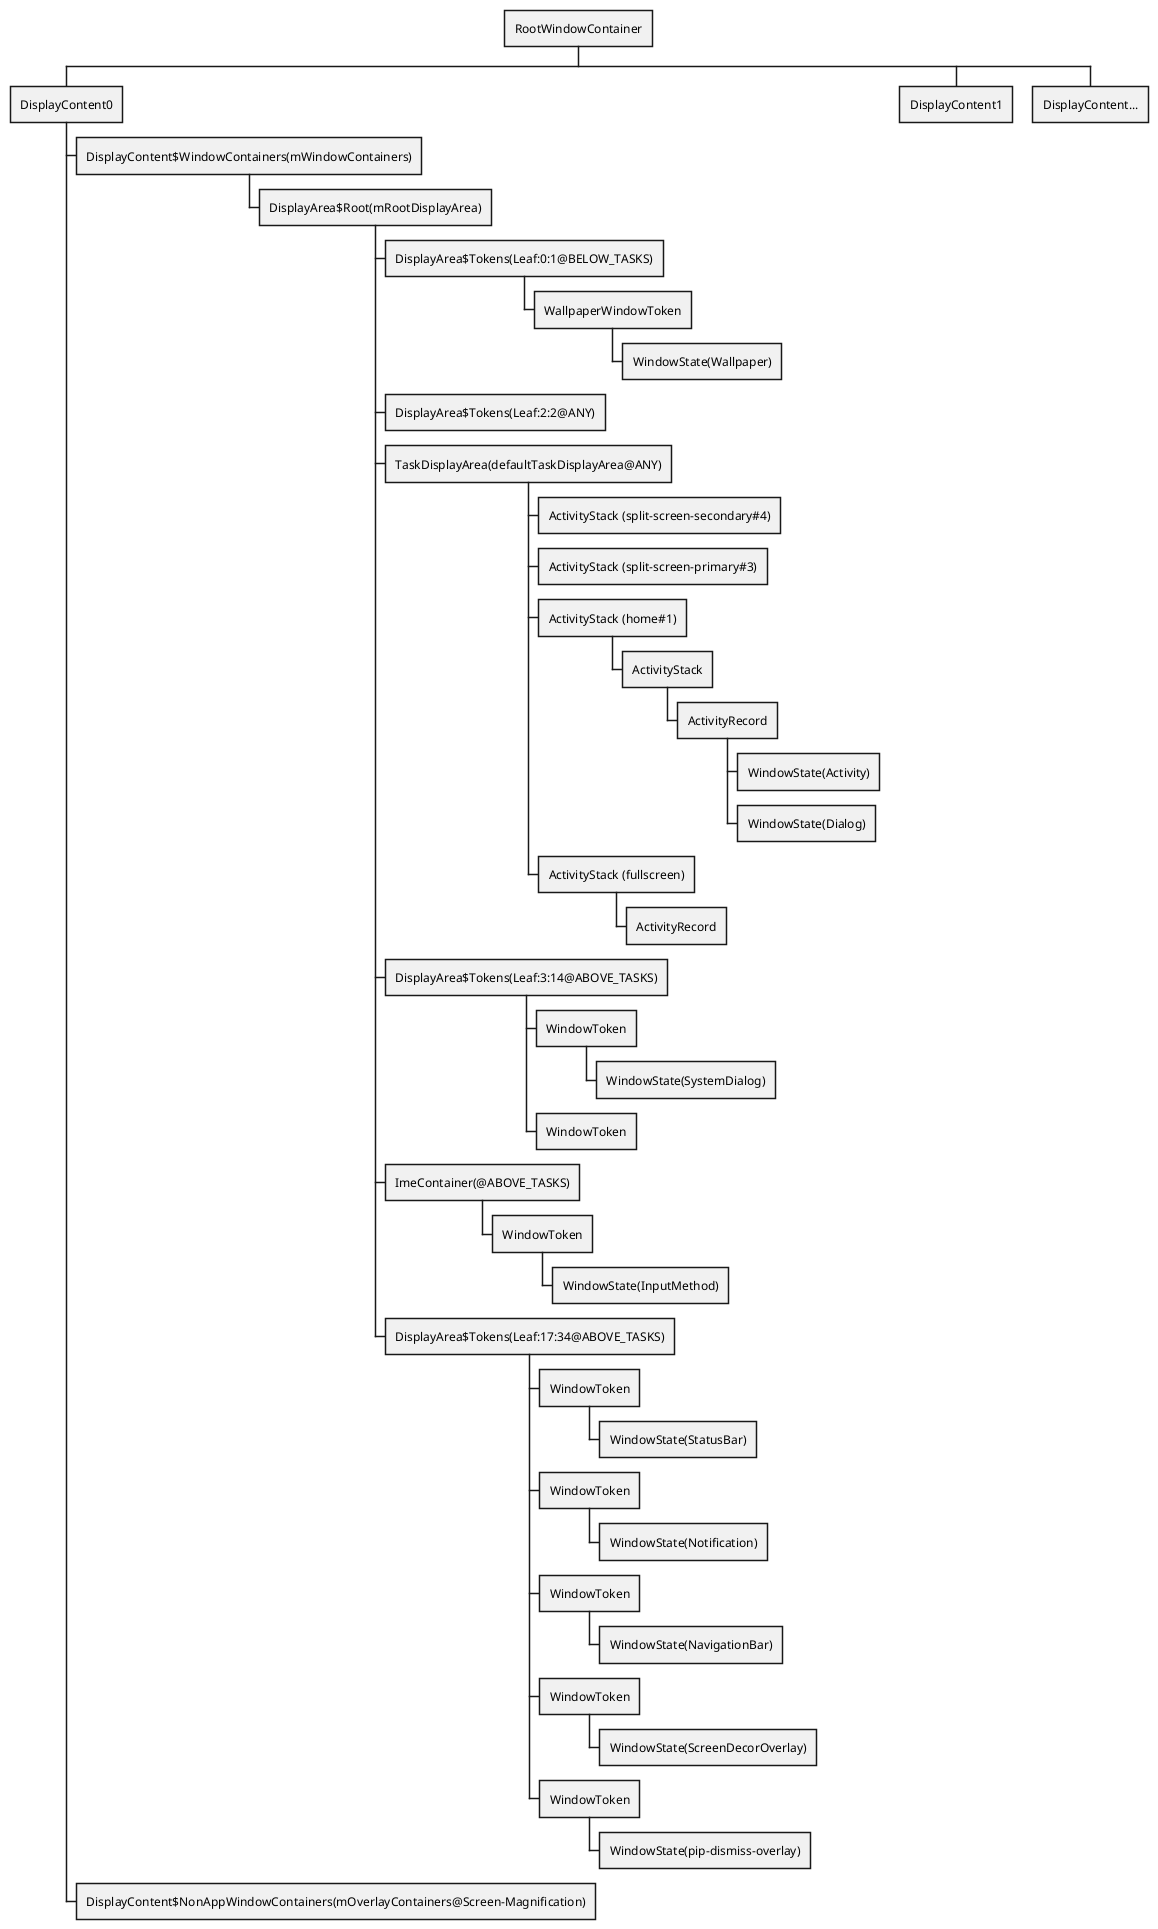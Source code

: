 @startwbs
'https://plantuml.com/wbs-diagram

* RootWindowContainer
** DisplayContent0

*** DisplayContent$WindowContainers(mWindowContainers)
**** DisplayArea$Root(mRootDisplayArea)
***** DisplayArea$Tokens(Leaf:0:1@BELOW_TASKS)
****** WallpaperWindowToken
******* WindowState(Wallpaper)
***** DisplayArea$Tokens(Leaf:2:2@ANY)
***** TaskDisplayArea(defaultTaskDisplayArea@ANY)
****** ActivityStack (split-screen-secondary#4)
****** ActivityStack (split-screen-primary#3)
****** ActivityStack (home#1)
******* ActivityStack
******** ActivityRecord
********* WindowState(Activity)
********* WindowState(Dialog)
****** ActivityStack (fullscreen)
******* ActivityRecord
***** DisplayArea$Tokens(Leaf:3:14@ABOVE_TASKS)
****** WindowToken
******* WindowState(SystemDialog)
****** WindowToken
***** ImeContainer(@ABOVE_TASKS)
****** WindowToken
******* WindowState(InputMethod)
***** DisplayArea$Tokens(Leaf:17:34@ABOVE_TASKS)
****** WindowToken
******* WindowState(StatusBar)
****** WindowToken
******* WindowState(Notification)
****** WindowToken
******* WindowState(NavigationBar)
****** WindowToken
******* WindowState(ScreenDecorOverlay)
****** WindowToken
******* WindowState(pip-dismiss-overlay)


*** DisplayContent$NonAppWindowContainers(mOverlayContainers@Screen-Magnification)

** DisplayContent1

** DisplayContent...
@endwbs